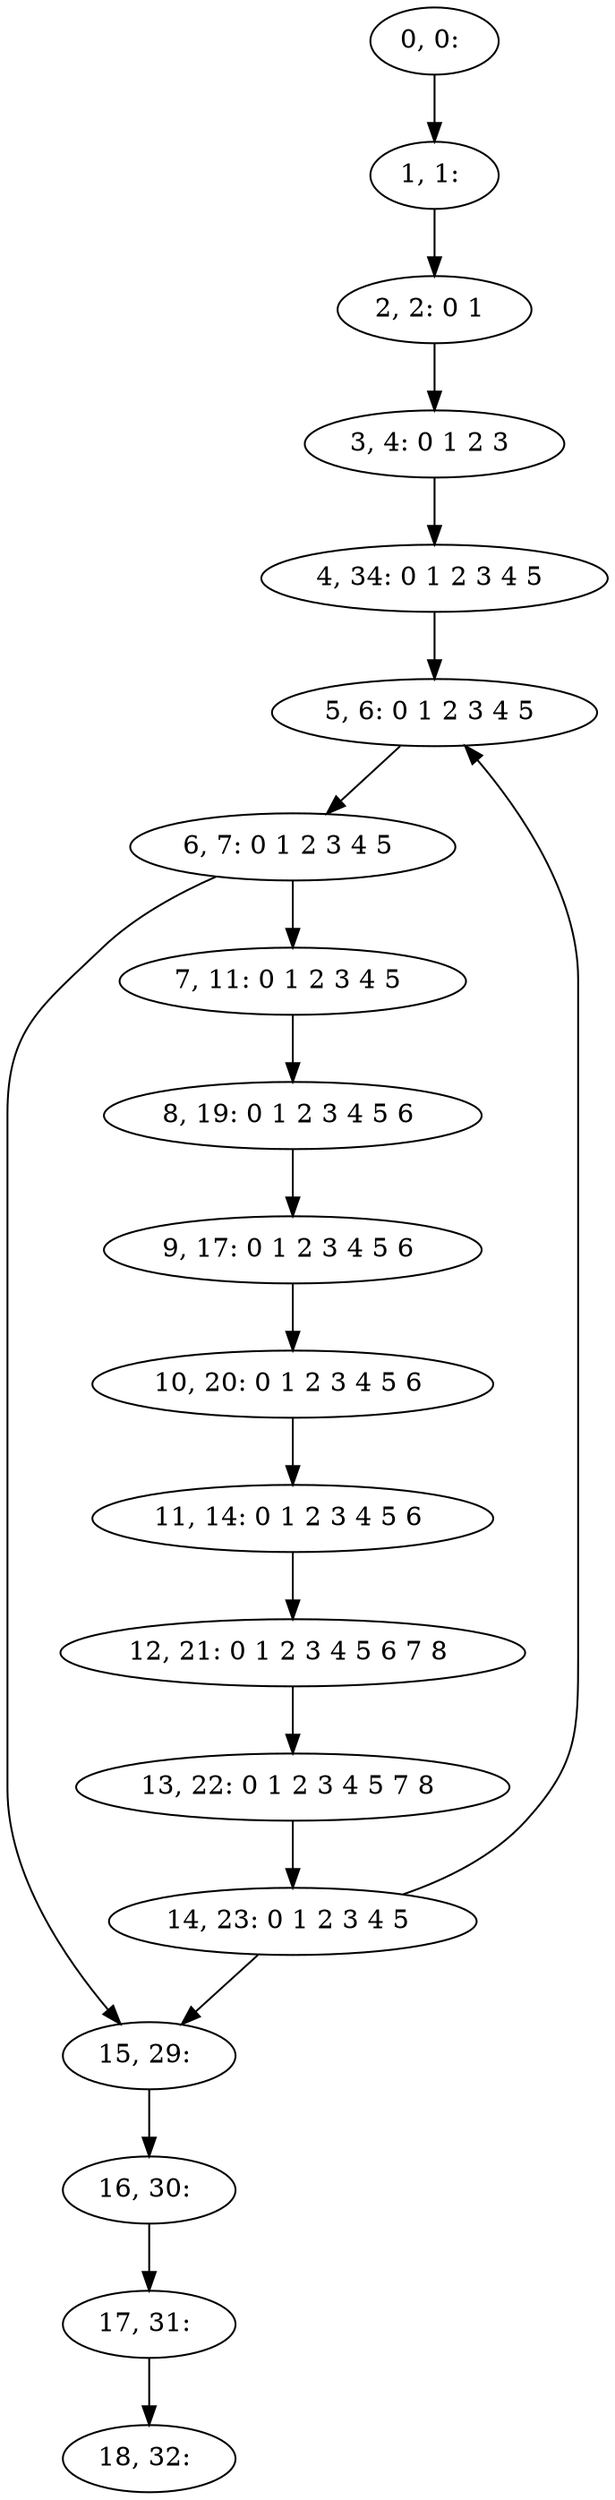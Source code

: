 digraph G {
0[label="0, 0: "];
1[label="1, 1: "];
2[label="2, 2: 0 1 "];
3[label="3, 4: 0 1 2 3 "];
4[label="4, 34: 0 1 2 3 4 5 "];
5[label="5, 6: 0 1 2 3 4 5 "];
6[label="6, 7: 0 1 2 3 4 5 "];
7[label="7, 11: 0 1 2 3 4 5 "];
8[label="8, 19: 0 1 2 3 4 5 6 "];
9[label="9, 17: 0 1 2 3 4 5 6 "];
10[label="10, 20: 0 1 2 3 4 5 6 "];
11[label="11, 14: 0 1 2 3 4 5 6 "];
12[label="12, 21: 0 1 2 3 4 5 6 7 8 "];
13[label="13, 22: 0 1 2 3 4 5 7 8 "];
14[label="14, 23: 0 1 2 3 4 5 "];
15[label="15, 29: "];
16[label="16, 30: "];
17[label="17, 31: "];
18[label="18, 32: "];
0->1 ;
1->2 ;
2->3 ;
3->4 ;
4->5 ;
5->6 ;
6->7 ;
6->15 ;
7->8 ;
8->9 ;
9->10 ;
10->11 ;
11->12 ;
12->13 ;
13->14 ;
14->15 ;
14->5 ;
15->16 ;
16->17 ;
17->18 ;
}
